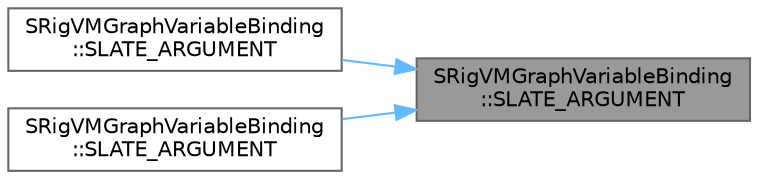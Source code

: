 digraph "SRigVMGraphVariableBinding::SLATE_ARGUMENT"
{
 // INTERACTIVE_SVG=YES
 // LATEX_PDF_SIZE
  bgcolor="transparent";
  edge [fontname=Helvetica,fontsize=10,labelfontname=Helvetica,labelfontsize=10];
  node [fontname=Helvetica,fontsize=10,shape=box,height=0.2,width=0.4];
  rankdir="RL";
  Node1 [id="Node000001",label="SRigVMGraphVariableBinding\l::SLATE_ARGUMENT",height=0.2,width=0.4,color="gray40", fillcolor="grey60", style="filled", fontcolor="black",tooltip=" "];
  Node1 -> Node2 [id="edge1_Node000001_Node000002",dir="back",color="steelblue1",style="solid",tooltip=" "];
  Node2 [id="Node000002",label="SRigVMGraphVariableBinding\l::SLATE_ARGUMENT",height=0.2,width=0.4,color="grey40", fillcolor="white", style="filled",URL="$da/d7e/classSRigVMGraphVariableBinding.html#a40e68e2859979c64a7d7a22266be542b",tooltip=" "];
  Node1 -> Node3 [id="edge2_Node000001_Node000003",dir="back",color="steelblue1",style="solid",tooltip=" "];
  Node3 [id="Node000003",label="SRigVMGraphVariableBinding\l::SLATE_ARGUMENT",height=0.2,width=0.4,color="grey40", fillcolor="white", style="filled",URL="$da/d7e/classSRigVMGraphVariableBinding.html#a1c834fd7903ba2af13493c98f1b9dcaf",tooltip=" "];
}
